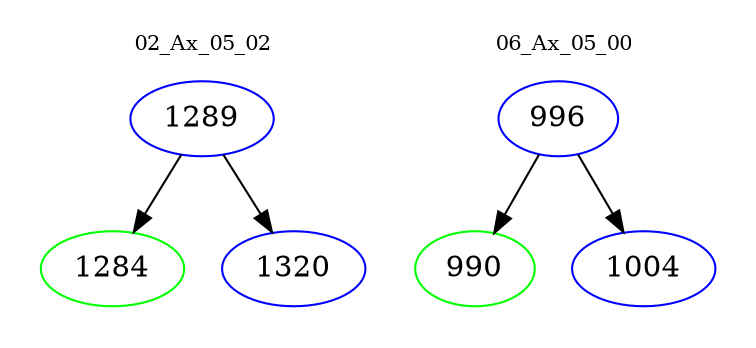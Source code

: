 digraph{
subgraph cluster_0 {
color = white
label = "02_Ax_05_02";
fontsize=10;
T0_1289 [label="1289", color="blue"]
T0_1289 -> T0_1284 [color="black"]
T0_1284 [label="1284", color="green"]
T0_1289 -> T0_1320 [color="black"]
T0_1320 [label="1320", color="blue"]
}
subgraph cluster_1 {
color = white
label = "06_Ax_05_00";
fontsize=10;
T1_996 [label="996", color="blue"]
T1_996 -> T1_990 [color="black"]
T1_990 [label="990", color="green"]
T1_996 -> T1_1004 [color="black"]
T1_1004 [label="1004", color="blue"]
}
}
